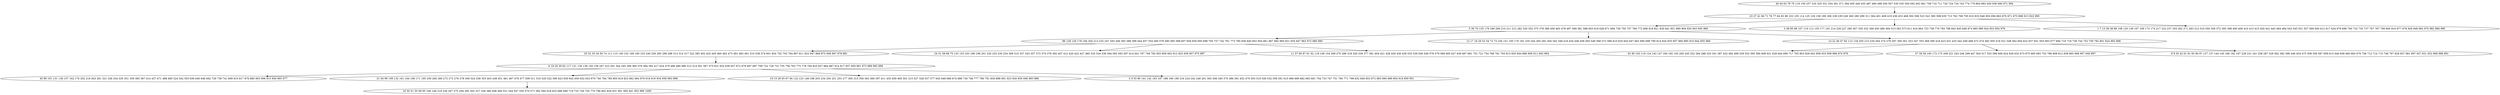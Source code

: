 digraph true_tree {
	"0" -> "1"
	"1" -> "2"
	"2" -> "3"
	"3" -> "4"
	"4" -> "5"
	"2" -> "6"
	"2" -> "7"
	"5" -> "8"
	"5" -> "9"
	"5" -> "10"
	"5" -> "11"
	"7" -> "12"
	"1" -> "13"
	"1" -> "14"
	"7" -> "15"
	"3" -> "16"
	"9" -> "17"
	"7" -> "18"
	"3" -> "19"
	"0" [label="40 44 63 78 79 116 156 257 316 325 331 354 361 371 394 405 440 455 487 490 498 500 507 530 535 559 592 602 661 709 710 711 720 724 734 743 774 779 804 882 929 936 949 971 994"];
	"1" [label="23 27 41 66 71 76 77 84 93 98 103 105 114 125 126 158 180 206 238 239 249 260 280 289 311 364 401 409 419 436 453 466 502 506 523 541 585 599 635 713 762 769 795 810 833 846 850 856 863 870 871 873 898 913 922 995"];
	"2" [label="5 30 70 135 179 189 209 210 211 212 282 320 352 375 378 389 456 463 478 497 568 581 588 603 619 628 671 694 736 750 757 766 772 806 818 821 830 841 851 869 894 920 943 945 960"];
	"3" [label="96 128 129 178 194 204 213 232 247 293 346 383 388 399 444 457 554 560 578 580 595 598 607 656 659 695 698 705 727 742 761 773 785 836 840 852 854 861 867 892 900 921 935 947 963 972 980 990"];
	"4" [label="25 32 33 34 56 74 111 115 140 152 160 185 233 240 256 285 296 298 313 314 317 322 385 402 425 445 460 462 473 481 483 491 510 538 574 601 654 702 703 764 807 811 822 847 868 875 908 967 978 981"];
	"5" [label="6 19 20 29 62 117 121 130 139 150 159 207 223 291 344 345 349 360 379 384 393 417 424 479 486 489 496 512 514 561 567 575 631 632 638 657 672 678 687 697 708 722 728 731 755 756 763 775 778 794 825 827 884 887 914 917 937 959 961 973 989 993 999"];
	"6" [label="12 17 18 26 52 54 72 73 104 151 165 170 181 235 244 265 292 304 342 348 416 434 446 458 493 546 566 572 586 610 620 643 647 662 680 699 790 814 834 835 857 860 895 910 944 955 969"];
	"7" [label="14 22 46 47 82 113 134 205 215 229 264 274 279 297 300 301 323 347 355 368 390 418 423 431 433 442 449 468 472 474 492 505 518 521 548 562 604 622 637 651 655 663 677 684 716 718 738 744 752 759 782 801 824 893 896"];
	"8" [label="45 89 101 131 136 157 162 176 202 218 263 281 321 328 334 335 351 359 365 367 414 437 471 488 495 524 542 555 636 640 648 692 729 739 741 809 815 817 876 880 903 906 915 956 965 977"];
	"9" [label="21 64 99 109 132 161 164 168 171 195 259 266 269 272 273 276 278 309 324 338 353 403 438 451 461 467 476 477 509 511 516 520 522 590 623 630 642 650 652 653 670 740 784 789 805 819 823 862 864 879 918 919 934 938 992 998"];
	"10" [label="10 15 28 65 67 94 122 123 148 198 203 234 250 251 253 277 305 315 356 363 369 397 411 435 459 465 501 515 527 528 537 577 645 649 668 674 688 730 746 777 780 791 839 888 891 923 926 930 946 983 986"];
	"11" [label="3 4 53 80 141 142 183 187 188 190 199 216 224 242 248 261 303 306 340 370 386 391 452 470 503 519 526 532 558 591 615 666 669 682 683 691 704 733 747 751 760 771 798 832 849 853 872 883 890 899 904 916 950 951"];
	"12" [label="43 49 102 119 124 143 147 184 192 193 200 245 252 284 288 333 341 387 432 482 499 529 552 565 584 608 621 629 644 690 717 765 803 828 842 858 933 958 966 974 979"];
	"13" [label="2 48 85 86 107 110 112 155 177 191 214 226 227 290 307 330 332 366 450 480 494 513 563 573 611 616 664 723 758 776 783 788 843 845 848 874 885 889 924 953 954 976"];
	"14" [label="1 7 13 36 38 88 108 120 138 167 169 173 174 217 222 237 255 262 271 283 312 319 350 358 372 395 398 400 406 410 413 415 426 441 443 464 484 543 545 551 557 569 600 612 617 634 679 696 700 732 735 737 767 787 799 800 816 877 878 928 948 962 970 982 984 985"];
	"15" [label="37 39 59 100 172 175 208 221 243 246 299 447 504 517 553 596 606 624 626 633 673 675 685 693 753 786 808 812 838 865 866 907 940 997"];
	"16" [label="24 31 58 68 75 133 153 163 186 196 201 220 225 230 254 308 310 337 343 357 373 374 376 392 407 412 420 422 427 485 525 534 536 564 583 593 597 614 641 707 749 792 855 859 902 912 925 939 957 975 987"];
	"17" [label="16 50 51 55 69 95 106 149 219 236 267 275 294 295 302 327 336 380 408 469 531 544 547 550 570 571 582 594 618 625 686 689 719 725 726 745 770 796 802 826 831 901 905 941 952 996 1000"];
	"18" [label="8 9 35 42 61 81 83 90 97 127 137 144 145 166 182 197 228 231 241 258 287 329 362 382 396 448 454 475 508 556 587 609 613 646 658 660 665 676 706 712 714 715 748 797 829 837 881 897 927 931 932 968 988 991"];
	"19" [label="11 57 60 87 91 92 118 146 154 268 270 286 318 326 339 377 381 404 421 428 429 430 439 533 539 540 549 576 579 589 605 627 639 667 681 701 721 754 768 781 793 813 820 844 886 909 911 942 964"];
}
